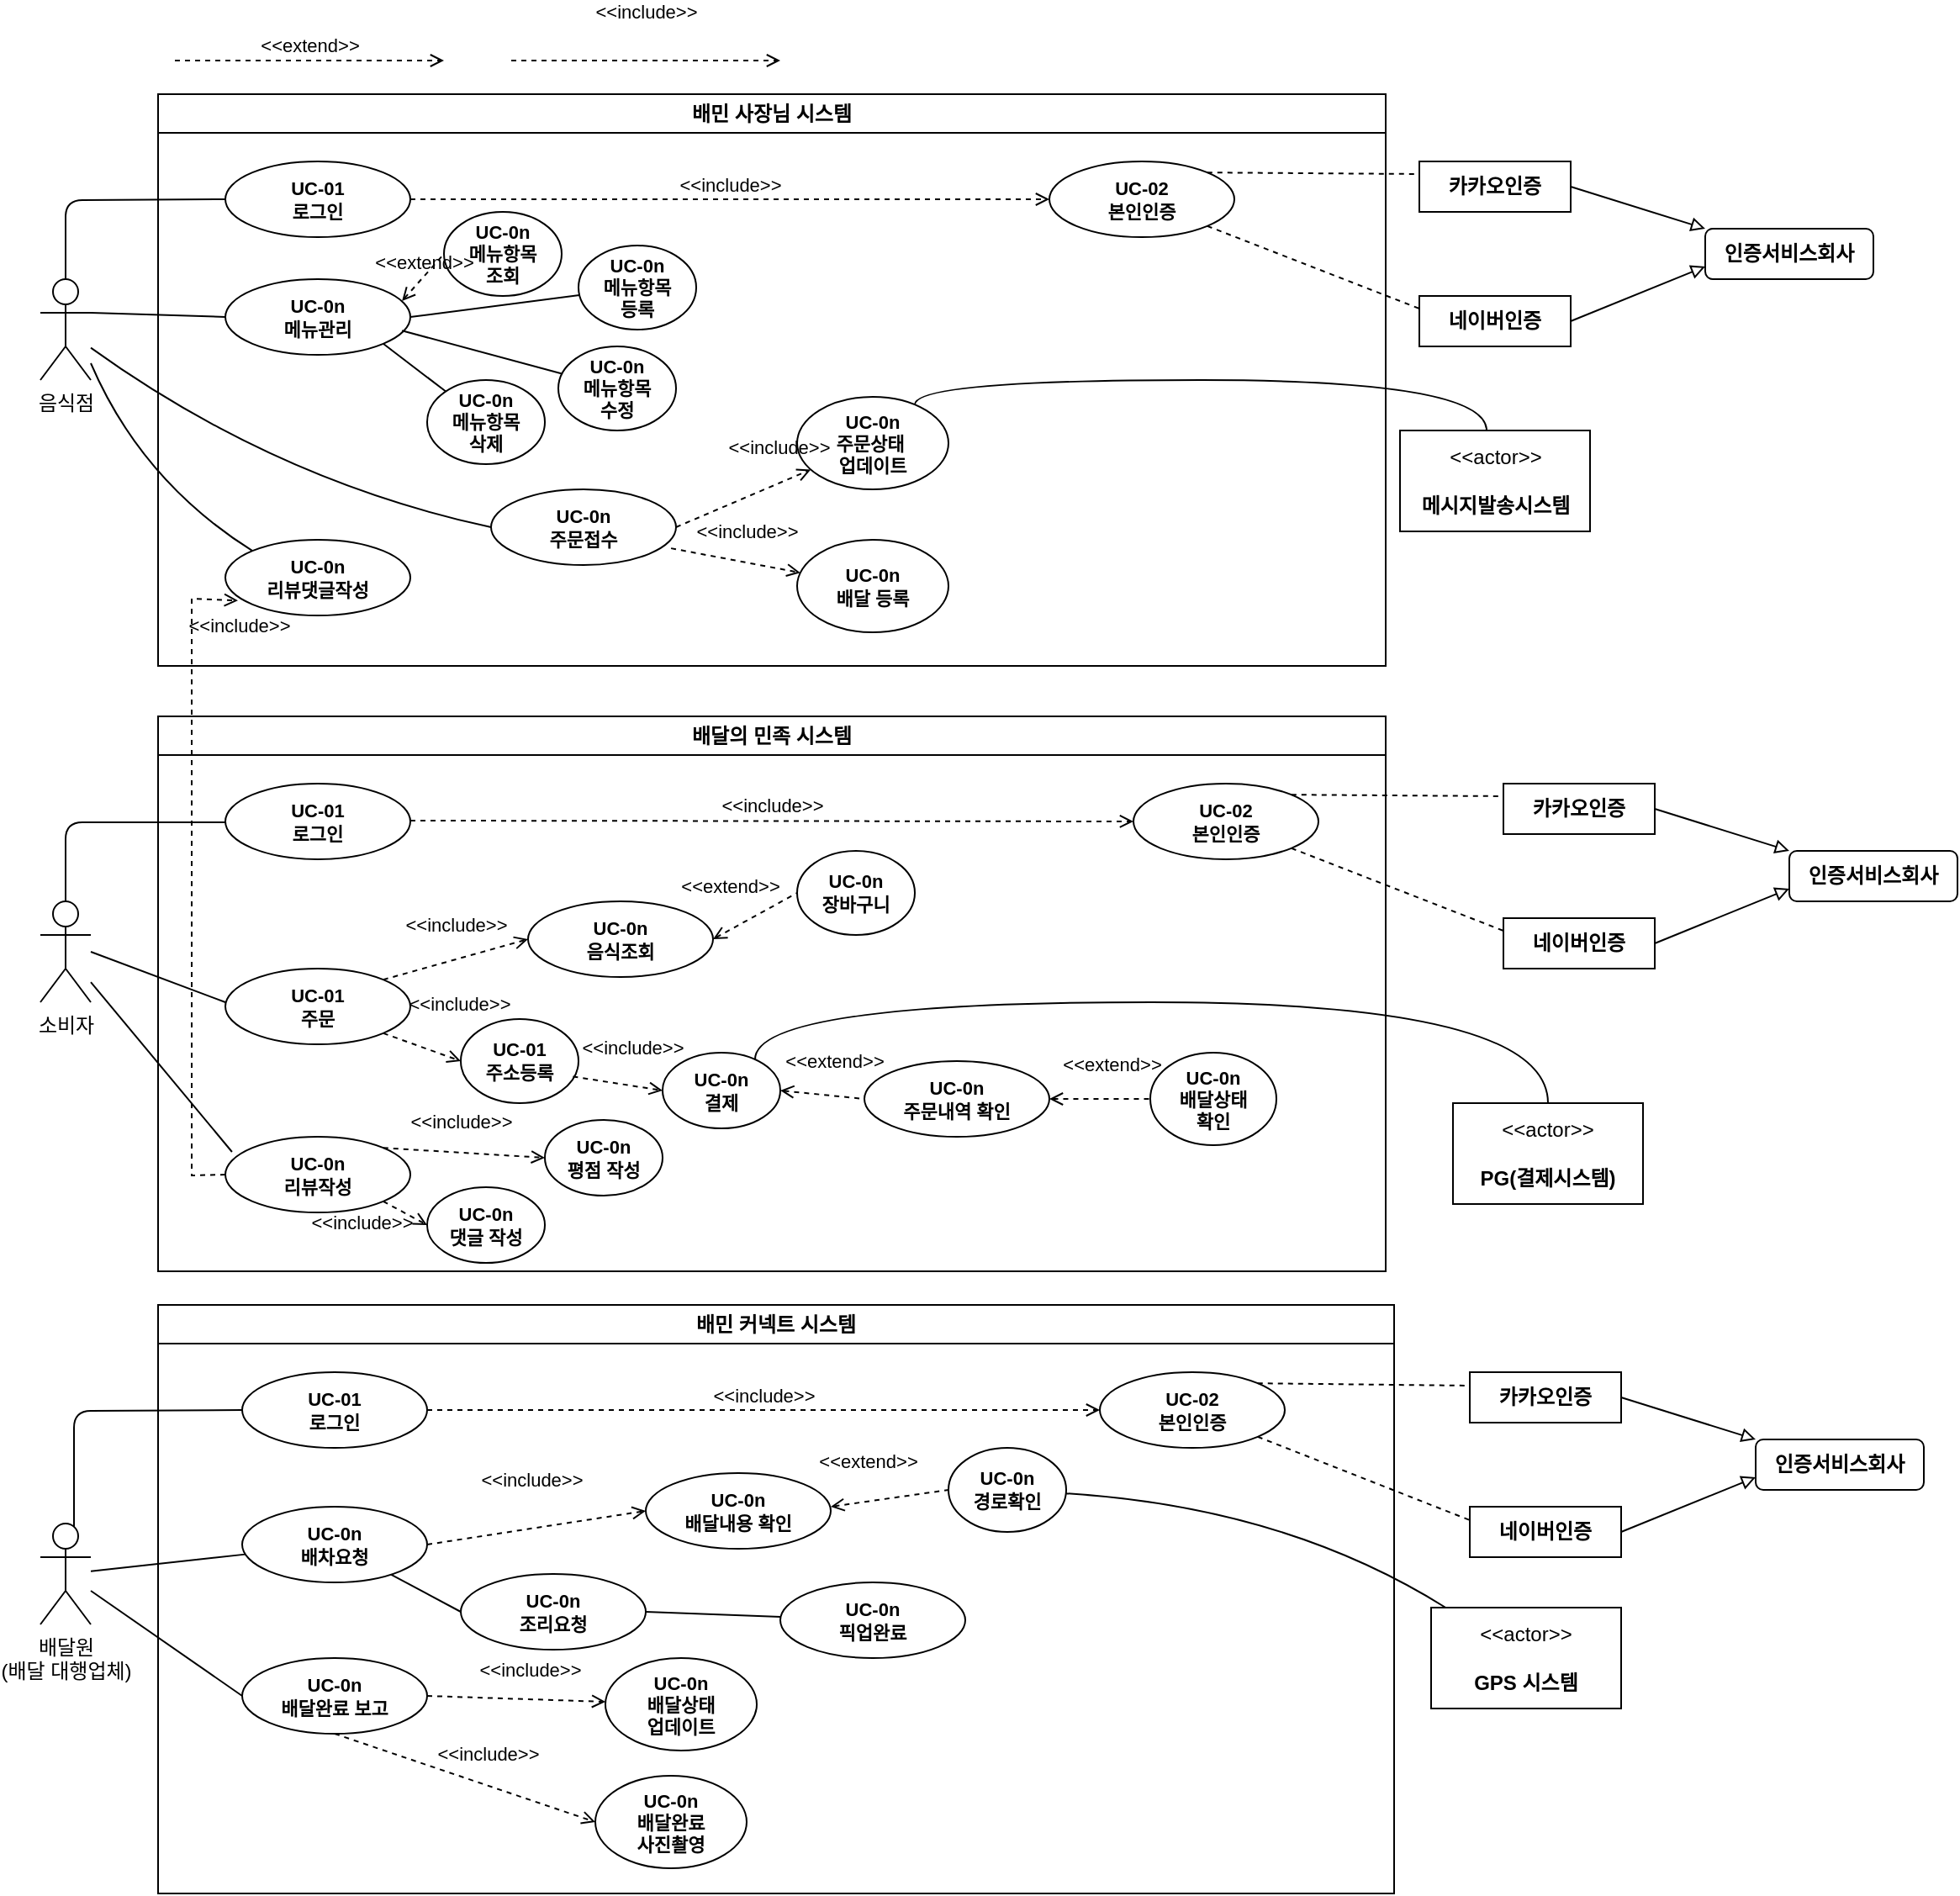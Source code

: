 <mxfile version="24.4.13" type="github">
  <diagram name="페이지-1" id="0730mNVhQJwYagWhDFm0">
    <mxGraphModel dx="838" dy="2036" grid="1" gridSize="10" guides="1" tooltips="1" connect="1" arrows="1" fold="1" page="1" pageScale="1" pageWidth="827" pageHeight="1169" math="0" shadow="0">
      <root>
        <mxCell id="0" />
        <mxCell id="1" parent="0" />
        <mxCell id="9gbs9tgWKVbymUqdHYrf-2" value="배민 사장님 시스템" style="swimlane;whiteSpace=wrap;html=1;" vertex="1" parent="1">
          <mxGeometry x="140" y="50" width="730" height="340" as="geometry" />
        </mxCell>
        <mxCell id="9gbs9tgWKVbymUqdHYrf-11" value="&lt;div&gt;UC-01&lt;/div&gt;로그인" style="ellipse;whiteSpace=wrap;html=1;fontFamily=Helvetica;fontSize=11;fontColor=default;labelBackgroundColor=default;fontStyle=1" vertex="1" parent="9gbs9tgWKVbymUqdHYrf-2">
          <mxGeometry x="40" y="40" width="110" height="45" as="geometry" />
        </mxCell>
        <mxCell id="9gbs9tgWKVbymUqdHYrf-12" value="&lt;div&gt;&lt;b&gt;UC-0n&lt;/b&gt;&lt;/div&gt;&lt;b&gt;메뉴관리&lt;/b&gt;" style="ellipse;whiteSpace=wrap;html=1;fontFamily=Helvetica;fontSize=11;fontColor=default;labelBackgroundColor=default;" vertex="1" parent="9gbs9tgWKVbymUqdHYrf-2">
          <mxGeometry x="40" y="110" width="110" height="45" as="geometry" />
        </mxCell>
        <mxCell id="9gbs9tgWKVbymUqdHYrf-14" value="&lt;div&gt;&lt;b&gt;UC-0n&lt;/b&gt;&lt;/div&gt;&lt;b&gt;주문상태&amp;nbsp;&lt;/b&gt;&lt;div&gt;&lt;b&gt;업데이트&lt;/b&gt;&lt;/div&gt;" style="ellipse;whiteSpace=wrap;html=1;fontFamily=Helvetica;fontSize=11;fontColor=default;labelBackgroundColor=default;" vertex="1" parent="9gbs9tgWKVbymUqdHYrf-2">
          <mxGeometry x="380" y="180" width="90" height="55" as="geometry" />
        </mxCell>
        <mxCell id="9gbs9tgWKVbymUqdHYrf-15" value="&lt;div&gt;&lt;b&gt;UC-02&lt;/b&gt;&lt;/div&gt;&lt;b&gt;본인인증&lt;/b&gt;" style="ellipse;whiteSpace=wrap;html=1;fontFamily=Helvetica;fontSize=11;fontColor=default;labelBackgroundColor=default;" vertex="1" parent="9gbs9tgWKVbymUqdHYrf-2">
          <mxGeometry x="530" y="40" width="110" height="45" as="geometry" />
        </mxCell>
        <mxCell id="9gbs9tgWKVbymUqdHYrf-17" value="&lt;div&gt;&lt;b&gt;UC-0n&lt;/b&gt;&lt;/div&gt;&lt;b&gt;리뷰댓글작성&lt;/b&gt;" style="ellipse;whiteSpace=wrap;html=1;fontFamily=Helvetica;fontSize=11;fontColor=default;labelBackgroundColor=default;" vertex="1" parent="9gbs9tgWKVbymUqdHYrf-2">
          <mxGeometry x="40" y="265" width="110" height="45" as="geometry" />
        </mxCell>
        <mxCell id="9gbs9tgWKVbymUqdHYrf-81" value="&amp;lt;&amp;lt;include&amp;gt;&amp;gt;" style="html=1;verticalAlign=bottom;labelBackgroundColor=none;endArrow=open;endFill=0;dashed=1;rounded=0;entryX=0;entryY=0.5;entryDx=0;entryDy=0;exitX=1;exitY=0.5;exitDx=0;exitDy=0;" edge="1" parent="9gbs9tgWKVbymUqdHYrf-2" source="9gbs9tgWKVbymUqdHYrf-11" target="9gbs9tgWKVbymUqdHYrf-15">
          <mxGeometry width="160" relative="1" as="geometry">
            <mxPoint x="240" y="55" as="sourcePoint" />
            <mxPoint x="400" y="55" as="targetPoint" />
          </mxGeometry>
        </mxCell>
        <mxCell id="9gbs9tgWKVbymUqdHYrf-84" value="&lt;div&gt;&lt;b&gt;UC-0n&lt;/b&gt;&lt;/div&gt;&lt;b&gt;메뉴항목&lt;/b&gt;&lt;div&gt;&lt;b&gt;조회&lt;/b&gt;&lt;/div&gt;" style="ellipse;whiteSpace=wrap;html=1;fontFamily=Helvetica;fontSize=11;fontColor=default;labelBackgroundColor=default;" vertex="1" parent="9gbs9tgWKVbymUqdHYrf-2">
          <mxGeometry x="170" y="70" width="70" height="50" as="geometry" />
        </mxCell>
        <mxCell id="9gbs9tgWKVbymUqdHYrf-85" value="&amp;lt;&amp;lt;extend&amp;gt;&amp;gt;" style="html=1;verticalAlign=bottom;labelBackgroundColor=none;endArrow=none;endFill=0;dashed=1;rounded=0;entryX=0;entryY=0.5;entryDx=0;entryDy=0;startArrow=open;startFill=0;exitX=0.955;exitY=0.289;exitDx=0;exitDy=0;exitPerimeter=0;" edge="1" parent="9gbs9tgWKVbymUqdHYrf-2" source="9gbs9tgWKVbymUqdHYrf-12" target="9gbs9tgWKVbymUqdHYrf-84">
          <mxGeometry width="160" relative="1" as="geometry">
            <mxPoint x="134" y="120" as="sourcePoint" />
            <mxPoint x="410" y="200" as="targetPoint" />
          </mxGeometry>
        </mxCell>
        <mxCell id="9gbs9tgWKVbymUqdHYrf-86" value="&lt;div&gt;&lt;b&gt;UC-0n&lt;/b&gt;&lt;/div&gt;&lt;b&gt;메뉴항목&lt;/b&gt;&lt;div&gt;&lt;b&gt;등록&lt;/b&gt;&lt;/div&gt;" style="ellipse;whiteSpace=wrap;html=1;fontFamily=Helvetica;fontSize=11;fontColor=default;labelBackgroundColor=default;" vertex="1" parent="9gbs9tgWKVbymUqdHYrf-2">
          <mxGeometry x="250" y="90" width="70" height="50" as="geometry" />
        </mxCell>
        <mxCell id="9gbs9tgWKVbymUqdHYrf-135" value="&lt;div&gt;&lt;b&gt;UC-0n&lt;/b&gt;&lt;/div&gt;&lt;b&gt;배달 등록&lt;/b&gt;" style="ellipse;whiteSpace=wrap;html=1;fontFamily=Helvetica;fontSize=11;fontColor=default;labelBackgroundColor=default;" vertex="1" parent="9gbs9tgWKVbymUqdHYrf-2">
          <mxGeometry x="380" y="265" width="90" height="55" as="geometry" />
        </mxCell>
        <mxCell id="9gbs9tgWKVbymUqdHYrf-136" value="&amp;lt;&amp;lt;include&amp;gt;&amp;gt;" style="html=1;verticalAlign=bottom;labelBackgroundColor=none;endArrow=open;endFill=0;dashed=1;rounded=0;exitX=0.973;exitY=0.779;exitDx=0;exitDy=0;exitPerimeter=0;" edge="1" parent="9gbs9tgWKVbymUqdHYrf-2" target="9gbs9tgWKVbymUqdHYrf-135" source="9gbs9tgWKVbymUqdHYrf-13">
          <mxGeometry x="0.14" y="9" width="160" relative="1" as="geometry">
            <mxPoint x="290.15" y="303.75" as="sourcePoint" />
            <mxPoint x="420" y="310" as="targetPoint" />
            <mxPoint as="offset" />
          </mxGeometry>
        </mxCell>
        <mxCell id="9gbs9tgWKVbymUqdHYrf-133" value="&amp;lt;&amp;lt;include&amp;gt;&amp;gt;" style="html=1;verticalAlign=bottom;labelBackgroundColor=none;endArrow=open;endFill=0;dashed=1;rounded=0;exitX=1;exitY=0.5;exitDx=0;exitDy=0;" edge="1" parent="9gbs9tgWKVbymUqdHYrf-2" source="9gbs9tgWKVbymUqdHYrf-13" target="9gbs9tgWKVbymUqdHYrf-14">
          <mxGeometry x="0.628" y="12" width="160" relative="1" as="geometry">
            <mxPoint x="260" y="255" as="sourcePoint" />
            <mxPoint x="420" y="255" as="targetPoint" />
            <mxPoint as="offset" />
          </mxGeometry>
        </mxCell>
        <mxCell id="9gbs9tgWKVbymUqdHYrf-144" style="rounded=0;orthogonalLoop=1;jettySize=auto;html=1;exitX=1;exitY=0.5;exitDx=0;exitDy=0;endArrow=none;endFill=0;curved=0;strokeWidth=1;startArrow=none;startFill=0;" edge="1" parent="9gbs9tgWKVbymUqdHYrf-2" source="9gbs9tgWKVbymUqdHYrf-12" target="9gbs9tgWKVbymUqdHYrf-86">
          <mxGeometry relative="1" as="geometry">
            <mxPoint x="410" y="116.5" as="targetPoint" />
            <mxPoint x="330" y="148.5" as="sourcePoint" />
          </mxGeometry>
        </mxCell>
        <mxCell id="9gbs9tgWKVbymUqdHYrf-147" value="&lt;div&gt;&lt;b&gt;UC-0n&lt;/b&gt;&lt;/div&gt;&lt;b&gt;메뉴항목&lt;/b&gt;&lt;div&gt;&lt;b&gt;수정&lt;/b&gt;&lt;/div&gt;" style="ellipse;whiteSpace=wrap;html=1;fontFamily=Helvetica;fontSize=11;fontColor=default;labelBackgroundColor=default;" vertex="1" parent="9gbs9tgWKVbymUqdHYrf-2">
          <mxGeometry x="238" y="150" width="70" height="50" as="geometry" />
        </mxCell>
        <mxCell id="9gbs9tgWKVbymUqdHYrf-148" style="rounded=0;orthogonalLoop=1;jettySize=auto;html=1;endArrow=none;endFill=0;curved=0;strokeWidth=1;startArrow=none;startFill=0;exitX=0.955;exitY=0.681;exitDx=0;exitDy=0;exitPerimeter=0;" edge="1" parent="9gbs9tgWKVbymUqdHYrf-2" target="9gbs9tgWKVbymUqdHYrf-147" source="9gbs9tgWKVbymUqdHYrf-12">
          <mxGeometry relative="1" as="geometry">
            <mxPoint x="360" y="146.5" as="targetPoint" />
            <mxPoint x="140" y="140" as="sourcePoint" />
          </mxGeometry>
        </mxCell>
        <mxCell id="9gbs9tgWKVbymUqdHYrf-146" style="rounded=0;orthogonalLoop=1;jettySize=auto;html=1;exitX=1;exitY=1;exitDx=0;exitDy=0;endArrow=none;endFill=0;curved=0;strokeWidth=1;startArrow=block;startFill=0;" edge="1" parent="9gbs9tgWKVbymUqdHYrf-2" source="9gbs9tgWKVbymUqdHYrf-13">
          <mxGeometry relative="1" as="geometry">
            <mxPoint x="251.834" y="260.09" as="targetPoint" />
            <mxPoint x="160" y="143" as="sourcePoint" />
          </mxGeometry>
        </mxCell>
        <mxCell id="9gbs9tgWKVbymUqdHYrf-150" value="" style="rounded=0;orthogonalLoop=1;jettySize=auto;html=1;exitX=1;exitY=1;exitDx=0;exitDy=0;endArrow=none;endFill=0;curved=0;strokeWidth=1;startArrow=none;startFill=0;" edge="1" parent="9gbs9tgWKVbymUqdHYrf-2" source="9gbs9tgWKVbymUqdHYrf-12" target="9gbs9tgWKVbymUqdHYrf-151">
          <mxGeometry relative="1" as="geometry">
            <mxPoint x="190" y="200" as="targetPoint" />
            <mxPoint x="274" y="198" as="sourcePoint" />
          </mxGeometry>
        </mxCell>
        <mxCell id="9gbs9tgWKVbymUqdHYrf-13" value="&lt;div&gt;&lt;b&gt;UC-0n&lt;/b&gt;&lt;/div&gt;&lt;b&gt;주문접수&lt;/b&gt;" style="ellipse;whiteSpace=wrap;html=1;fontFamily=Helvetica;fontSize=11;fontColor=default;labelBackgroundColor=default;" vertex="1" parent="9gbs9tgWKVbymUqdHYrf-2">
          <mxGeometry x="198" y="235" width="110" height="45" as="geometry" />
        </mxCell>
        <mxCell id="9gbs9tgWKVbymUqdHYrf-151" value="&lt;div&gt;&lt;b&gt;UC-0n&lt;/b&gt;&lt;/div&gt;&lt;b&gt;메뉴항목&lt;/b&gt;&lt;div&gt;&lt;b&gt;삭제&lt;/b&gt;&lt;/div&gt;" style="ellipse;whiteSpace=wrap;html=1;fontFamily=Helvetica;fontSize=11;fontColor=default;labelBackgroundColor=default;" vertex="1" parent="9gbs9tgWKVbymUqdHYrf-2">
          <mxGeometry x="160" y="170" width="70" height="50" as="geometry" />
        </mxCell>
        <mxCell id="9gbs9tgWKVbymUqdHYrf-3" value="소비자" style="shape=umlActor;verticalLabelPosition=bottom;verticalAlign=top;html=1;outlineConnect=0;" vertex="1" parent="1">
          <mxGeometry x="70" y="530" width="30" height="60" as="geometry" />
        </mxCell>
        <mxCell id="9gbs9tgWKVbymUqdHYrf-161" style="rounded=0;orthogonalLoop=1;jettySize=auto;html=1;endArrow=none;endFill=0;" edge="1" parent="1" source="9gbs9tgWKVbymUqdHYrf-6" target="9gbs9tgWKVbymUqdHYrf-22">
          <mxGeometry relative="1" as="geometry" />
        </mxCell>
        <mxCell id="9gbs9tgWKVbymUqdHYrf-6" value="배달원&lt;div&gt;(배달 대행업체)&lt;/div&gt;" style="shape=umlActor;verticalLabelPosition=bottom;verticalAlign=top;html=1;outlineConnect=0;" vertex="1" parent="1">
          <mxGeometry x="70" y="900" width="30" height="60" as="geometry" />
        </mxCell>
        <mxCell id="9gbs9tgWKVbymUqdHYrf-7" value="음식점" style="shape=umlActor;verticalLabelPosition=bottom;verticalAlign=top;html=1;outlineConnect=0;" vertex="1" parent="1">
          <mxGeometry x="70" y="160" width="30" height="60" as="geometry" />
        </mxCell>
        <mxCell id="9gbs9tgWKVbymUqdHYrf-10" value="&lt;b&gt;인증서비스회사&lt;/b&gt;" style="rounded=1;whiteSpace=wrap;html=1;" vertex="1" parent="1">
          <mxGeometry x="1060" y="130" width="100" height="30" as="geometry" />
        </mxCell>
        <mxCell id="9gbs9tgWKVbymUqdHYrf-46" value="&lt;b&gt;네이버인증&lt;/b&gt;" style="rounded=0;whiteSpace=wrap;html=1;" vertex="1" parent="1">
          <mxGeometry x="890" y="170" width="90" height="30" as="geometry" />
        </mxCell>
        <mxCell id="9gbs9tgWKVbymUqdHYrf-48" style="rounded=0;orthogonalLoop=1;jettySize=auto;html=1;exitX=1;exitY=0.5;exitDx=0;exitDy=0;endArrow=block;endFill=0;curved=0;strokeWidth=1;entryX=0;entryY=0;entryDx=0;entryDy=0;" edge="1" parent="1" source="9gbs9tgWKVbymUqdHYrf-28" target="9gbs9tgWKVbymUqdHYrf-10">
          <mxGeometry relative="1" as="geometry">
            <mxPoint x="1070" y="120" as="targetPoint" />
          </mxGeometry>
        </mxCell>
        <mxCell id="9gbs9tgWKVbymUqdHYrf-28" value="&lt;b&gt;카카오인증&lt;/b&gt;" style="rounded=0;whiteSpace=wrap;html=1;" vertex="1" parent="1">
          <mxGeometry x="890" y="90" width="90" height="30" as="geometry" />
        </mxCell>
        <mxCell id="9gbs9tgWKVbymUqdHYrf-49" style="rounded=0;orthogonalLoop=1;jettySize=auto;html=1;exitX=1;exitY=0.5;exitDx=0;exitDy=0;endArrow=block;endFill=0;curved=0;strokeWidth=1;entryX=0;entryY=0.75;entryDx=0;entryDy=0;" edge="1" parent="1" source="9gbs9tgWKVbymUqdHYrf-46" target="9gbs9tgWKVbymUqdHYrf-10">
          <mxGeometry relative="1" as="geometry">
            <mxPoint x="1120" y="225" as="targetPoint" />
            <mxPoint x="1010" y="200" as="sourcePoint" />
          </mxGeometry>
        </mxCell>
        <mxCell id="9gbs9tgWKVbymUqdHYrf-50" value="&amp;lt;&amp;lt;include&amp;gt;&amp;gt;" style="html=1;verticalAlign=bottom;labelBackgroundColor=none;endArrow=open;endFill=0;dashed=1;rounded=0;" edge="1" parent="1">
          <mxGeometry y="20" width="160" relative="1" as="geometry">
            <mxPoint x="350" y="30" as="sourcePoint" />
            <mxPoint x="510" y="30" as="targetPoint" />
            <mxPoint as="offset" />
          </mxGeometry>
        </mxCell>
        <mxCell id="9gbs9tgWKVbymUqdHYrf-51" value="&amp;lt;&amp;lt;extend&amp;gt;&amp;gt;" style="html=1;verticalAlign=bottom;labelBackgroundColor=none;endArrow=open;endFill=0;dashed=1;rounded=0;" edge="1" parent="1">
          <mxGeometry width="160" relative="1" as="geometry">
            <mxPoint x="150" y="30" as="sourcePoint" />
            <mxPoint x="310" y="30" as="targetPoint" />
          </mxGeometry>
        </mxCell>
        <mxCell id="9gbs9tgWKVbymUqdHYrf-53" value="" style="endArrow=none;dashed=1;html=1;rounded=0;exitX=1;exitY=0;exitDx=0;exitDy=0;entryX=0;entryY=0.25;entryDx=0;entryDy=0;" edge="1" parent="1" source="9gbs9tgWKVbymUqdHYrf-15" target="9gbs9tgWKVbymUqdHYrf-28">
          <mxGeometry width="50" height="50" relative="1" as="geometry">
            <mxPoint x="740" y="200" as="sourcePoint" />
            <mxPoint x="790" y="150" as="targetPoint" />
          </mxGeometry>
        </mxCell>
        <mxCell id="9gbs9tgWKVbymUqdHYrf-54" value="" style="endArrow=none;dashed=1;html=1;rounded=0;exitX=1;exitY=1;exitDx=0;exitDy=0;entryX=0;entryY=0.25;entryDx=0;entryDy=0;" edge="1" parent="1" source="9gbs9tgWKVbymUqdHYrf-15" target="9gbs9tgWKVbymUqdHYrf-46">
          <mxGeometry width="50" height="50" relative="1" as="geometry">
            <mxPoint x="710" y="140" as="sourcePoint" />
            <mxPoint x="916" y="146" as="targetPoint" />
          </mxGeometry>
        </mxCell>
        <mxCell id="9gbs9tgWKVbymUqdHYrf-72" value="배민 커넥트 시스템" style="swimlane;whiteSpace=wrap;html=1;" vertex="1" parent="1">
          <mxGeometry x="140" y="770" width="735" height="350" as="geometry" />
        </mxCell>
        <mxCell id="9gbs9tgWKVbymUqdHYrf-73" value="&lt;div&gt;UC-01&lt;/div&gt;로그인" style="ellipse;whiteSpace=wrap;html=1;fontFamily=Helvetica;fontSize=11;fontColor=default;labelBackgroundColor=default;fontStyle=1" vertex="1" parent="9gbs9tgWKVbymUqdHYrf-72">
          <mxGeometry x="50" y="40" width="110" height="45" as="geometry" />
        </mxCell>
        <mxCell id="9gbs9tgWKVbymUqdHYrf-24" value="&lt;div&gt;&lt;b&gt;UC-0n&lt;/b&gt;&lt;/div&gt;&lt;b&gt;배달완료 보고&lt;/b&gt;" style="ellipse;whiteSpace=wrap;html=1;fontFamily=Helvetica;fontSize=11;fontColor=default;labelBackgroundColor=default;" vertex="1" parent="9gbs9tgWKVbymUqdHYrf-72">
          <mxGeometry x="50" y="210" width="110" height="45" as="geometry" />
        </mxCell>
        <mxCell id="9gbs9tgWKVbymUqdHYrf-23" value="&lt;div&gt;&lt;b&gt;UC-0n&lt;/b&gt;&lt;/div&gt;&lt;b&gt;배달내용 확인&lt;/b&gt;" style="ellipse;whiteSpace=wrap;html=1;fontFamily=Helvetica;fontSize=11;fontColor=default;labelBackgroundColor=default;" vertex="1" parent="9gbs9tgWKVbymUqdHYrf-72">
          <mxGeometry x="290" y="100" width="110" height="45" as="geometry" />
        </mxCell>
        <mxCell id="9gbs9tgWKVbymUqdHYrf-182" style="rounded=0;orthogonalLoop=1;jettySize=auto;html=1;entryX=0;entryY=0.5;entryDx=0;entryDy=0;endArrow=none;endFill=0;" edge="1" parent="9gbs9tgWKVbymUqdHYrf-72" source="9gbs9tgWKVbymUqdHYrf-22" target="9gbs9tgWKVbymUqdHYrf-181">
          <mxGeometry relative="1" as="geometry" />
        </mxCell>
        <mxCell id="9gbs9tgWKVbymUqdHYrf-22" value="&lt;div&gt;&lt;b&gt;UC-0n&lt;/b&gt;&lt;/div&gt;&lt;b&gt;배차요청&lt;/b&gt;" style="ellipse;whiteSpace=wrap;html=1;fontFamily=Helvetica;fontSize=11;fontColor=default;labelBackgroundColor=default;" vertex="1" parent="9gbs9tgWKVbymUqdHYrf-72">
          <mxGeometry x="50" y="120" width="110" height="45" as="geometry" />
        </mxCell>
        <mxCell id="9gbs9tgWKVbymUqdHYrf-143" value="" style="endArrow=none;html=1;rounded=1;exitX=0.5;exitY=0;exitDx=0;exitDy=0;entryX=0;entryY=0.5;entryDx=0;entryDy=0;exitPerimeter=0;curved=0;endFill=0;" edge="1" parent="9gbs9tgWKVbymUqdHYrf-72" target="9gbs9tgWKVbymUqdHYrf-73">
          <mxGeometry width="50" height="50" relative="1" as="geometry">
            <mxPoint x="-50" y="132" as="sourcePoint" />
            <mxPoint x="45" y="85" as="targetPoint" />
            <Array as="points">
              <mxPoint x="-50" y="63" />
            </Array>
          </mxGeometry>
        </mxCell>
        <mxCell id="9gbs9tgWKVbymUqdHYrf-157" value="&lt;div&gt;&lt;b&gt;UC-02&lt;/b&gt;&lt;/div&gt;&lt;b&gt;본인인증&lt;/b&gt;" style="ellipse;whiteSpace=wrap;html=1;fontFamily=Helvetica;fontSize=11;fontColor=default;labelBackgroundColor=default;" vertex="1" parent="9gbs9tgWKVbymUqdHYrf-72">
          <mxGeometry x="560" y="40" width="110" height="45" as="geometry" />
        </mxCell>
        <mxCell id="9gbs9tgWKVbymUqdHYrf-158" value="" style="endArrow=none;dashed=1;html=1;rounded=0;exitX=1;exitY=0;exitDx=0;exitDy=0;entryX=0;entryY=0.25;entryDx=0;entryDy=0;" edge="1" parent="9gbs9tgWKVbymUqdHYrf-72" source="9gbs9tgWKVbymUqdHYrf-157">
          <mxGeometry width="50" height="50" relative="1" as="geometry">
            <mxPoint x="630" y="150" as="sourcePoint" />
            <mxPoint x="780" y="48" as="targetPoint" />
          </mxGeometry>
        </mxCell>
        <mxCell id="9gbs9tgWKVbymUqdHYrf-159" value="" style="endArrow=none;dashed=1;html=1;rounded=0;exitX=1;exitY=1;exitDx=0;exitDy=0;entryX=0;entryY=0.25;entryDx=0;entryDy=0;" edge="1" parent="9gbs9tgWKVbymUqdHYrf-72" source="9gbs9tgWKVbymUqdHYrf-157">
          <mxGeometry width="50" height="50" relative="1" as="geometry">
            <mxPoint x="600" y="90" as="sourcePoint" />
            <mxPoint x="780" y="128" as="targetPoint" />
          </mxGeometry>
        </mxCell>
        <mxCell id="9gbs9tgWKVbymUqdHYrf-160" value="&amp;lt;&amp;lt;include&amp;gt;&amp;gt;" style="html=1;verticalAlign=bottom;labelBackgroundColor=none;endArrow=open;endFill=0;dashed=1;rounded=0;entryX=0;entryY=0.5;entryDx=0;entryDy=0;exitX=1;exitY=0.5;exitDx=0;exitDy=0;" edge="1" parent="9gbs9tgWKVbymUqdHYrf-72" source="9gbs9tgWKVbymUqdHYrf-73" target="9gbs9tgWKVbymUqdHYrf-157">
          <mxGeometry width="160" relative="1" as="geometry">
            <mxPoint x="160" y="108.82" as="sourcePoint" />
            <mxPoint x="590" y="109.82" as="targetPoint" />
          </mxGeometry>
        </mxCell>
        <mxCell id="9gbs9tgWKVbymUqdHYrf-163" value="&amp;lt;&amp;lt;include&amp;gt;&amp;gt;" style="html=1;verticalAlign=bottom;labelBackgroundColor=none;endArrow=open;endFill=0;dashed=1;rounded=0;exitX=1;exitY=0.5;exitDx=0;exitDy=0;entryX=0;entryY=0.5;entryDx=0;entryDy=0;" edge="1" parent="9gbs9tgWKVbymUqdHYrf-72" source="9gbs9tgWKVbymUqdHYrf-22" target="9gbs9tgWKVbymUqdHYrf-23">
          <mxGeometry y="20" width="160" relative="1" as="geometry">
            <mxPoint x="200" y="184.41" as="sourcePoint" />
            <mxPoint x="360" y="184.41" as="targetPoint" />
            <mxPoint as="offset" />
          </mxGeometry>
        </mxCell>
        <mxCell id="9gbs9tgWKVbymUqdHYrf-164" value="&lt;div&gt;&lt;b&gt;UC-0n&lt;/b&gt;&lt;/div&gt;&lt;b&gt;경로확인&lt;/b&gt;" style="ellipse;whiteSpace=wrap;html=1;fontFamily=Helvetica;fontSize=11;fontColor=default;labelBackgroundColor=default;" vertex="1" parent="9gbs9tgWKVbymUqdHYrf-72">
          <mxGeometry x="470" y="85" width="70" height="50" as="geometry" />
        </mxCell>
        <mxCell id="9gbs9tgWKVbymUqdHYrf-165" value="&amp;lt;&amp;lt;extend&amp;gt;&amp;gt;" style="html=1;verticalAlign=bottom;labelBackgroundColor=none;endArrow=none;endFill=0;dashed=1;rounded=0;entryX=0;entryY=0.5;entryDx=0;entryDy=0;startArrow=open;startFill=0;exitX=1;exitY=0.5;exitDx=0;exitDy=0;" edge="1" parent="9gbs9tgWKVbymUqdHYrf-72" target="9gbs9tgWKVbymUqdHYrf-164">
          <mxGeometry x="-0.313" y="15" width="160" relative="1" as="geometry">
            <mxPoint x="400" y="120" as="sourcePoint" />
            <mxPoint x="484" y="176" as="targetPoint" />
            <mxPoint as="offset" />
          </mxGeometry>
        </mxCell>
        <mxCell id="9gbs9tgWKVbymUqdHYrf-173" value="&lt;div&gt;&lt;b&gt;UC-0n&lt;/b&gt;&lt;/div&gt;&lt;b&gt;배달상태&lt;/b&gt;&lt;div&gt;&lt;b&gt;업데이트&lt;/b&gt;&lt;/div&gt;" style="ellipse;whiteSpace=wrap;html=1;fontFamily=Helvetica;fontSize=11;fontColor=default;labelBackgroundColor=default;" vertex="1" parent="9gbs9tgWKVbymUqdHYrf-72">
          <mxGeometry x="266" y="210" width="90" height="55" as="geometry" />
        </mxCell>
        <mxCell id="9gbs9tgWKVbymUqdHYrf-174" value="&amp;lt;&amp;lt;include&amp;gt;&amp;gt;" style="html=1;verticalAlign=bottom;labelBackgroundColor=none;endArrow=open;endFill=0;dashed=1;rounded=0;exitX=1;exitY=0.5;exitDx=0;exitDy=0;" edge="1" parent="9gbs9tgWKVbymUqdHYrf-72" target="9gbs9tgWKVbymUqdHYrf-173" source="9gbs9tgWKVbymUqdHYrf-24">
          <mxGeometry x="0.14" y="9" width="160" relative="1" as="geometry">
            <mxPoint x="191" y="215" as="sourcePoint" />
            <mxPoint x="306" y="255" as="targetPoint" />
            <mxPoint as="offset" />
          </mxGeometry>
        </mxCell>
        <mxCell id="9gbs9tgWKVbymUqdHYrf-184" style="rounded=0;orthogonalLoop=1;jettySize=auto;html=1;exitX=1;exitY=0.5;exitDx=0;exitDy=0;endArrow=none;endFill=0;" edge="1" parent="9gbs9tgWKVbymUqdHYrf-72" source="9gbs9tgWKVbymUqdHYrf-181" target="9gbs9tgWKVbymUqdHYrf-183">
          <mxGeometry relative="1" as="geometry" />
        </mxCell>
        <mxCell id="9gbs9tgWKVbymUqdHYrf-181" value="&lt;div&gt;&lt;b&gt;UC-0n&lt;/b&gt;&lt;/div&gt;&lt;b&gt;조리요청&lt;/b&gt;" style="ellipse;whiteSpace=wrap;html=1;fontFamily=Helvetica;fontSize=11;fontColor=default;labelBackgroundColor=default;" vertex="1" parent="9gbs9tgWKVbymUqdHYrf-72">
          <mxGeometry x="180" y="160" width="110" height="45" as="geometry" />
        </mxCell>
        <mxCell id="9gbs9tgWKVbymUqdHYrf-183" value="&lt;div&gt;&lt;b&gt;UC-0n&lt;/b&gt;&lt;/div&gt;&lt;b&gt;픽업완료&lt;/b&gt;" style="ellipse;whiteSpace=wrap;html=1;fontFamily=Helvetica;fontSize=11;fontColor=default;labelBackgroundColor=default;" vertex="1" parent="9gbs9tgWKVbymUqdHYrf-72">
          <mxGeometry x="370" y="165" width="110" height="45" as="geometry" />
        </mxCell>
        <mxCell id="9gbs9tgWKVbymUqdHYrf-185" value="&amp;lt;&amp;lt;include&amp;gt;&amp;gt;" style="html=1;verticalAlign=bottom;labelBackgroundColor=none;endArrow=open;endFill=0;dashed=1;rounded=0;exitX=0.5;exitY=1;exitDx=0;exitDy=0;entryX=0;entryY=0.5;entryDx=0;entryDy=0;" edge="1" parent="9gbs9tgWKVbymUqdHYrf-72" source="9gbs9tgWKVbymUqdHYrf-24" target="9gbs9tgWKVbymUqdHYrf-186">
          <mxGeometry x="0.14" y="9" width="160" relative="1" as="geometry">
            <mxPoint x="105" y="270" as="sourcePoint" />
            <mxPoint x="240" y="320" as="targetPoint" />
            <mxPoint as="offset" />
          </mxGeometry>
        </mxCell>
        <mxCell id="9gbs9tgWKVbymUqdHYrf-186" value="&lt;div&gt;&lt;b&gt;UC-0n&lt;/b&gt;&lt;/div&gt;&lt;b&gt;배달완료&lt;/b&gt;&lt;div&gt;&lt;b&gt;사진촬영&lt;/b&gt;&lt;/div&gt;" style="ellipse;whiteSpace=wrap;html=1;fontFamily=Helvetica;fontSize=11;fontColor=default;labelBackgroundColor=default;" vertex="1" parent="9gbs9tgWKVbymUqdHYrf-72">
          <mxGeometry x="260" y="280" width="90" height="55" as="geometry" />
        </mxCell>
        <mxCell id="9gbs9tgWKVbymUqdHYrf-74" value="배달의 민족 시스템" style="swimlane;whiteSpace=wrap;html=1;" vertex="1" parent="1">
          <mxGeometry x="140" y="420" width="730" height="330" as="geometry" />
        </mxCell>
        <mxCell id="9gbs9tgWKVbymUqdHYrf-18" value="&lt;div&gt;&lt;b&gt;UC-0n&lt;/b&gt;&lt;/div&gt;&lt;b&gt;음식조회&lt;/b&gt;" style="ellipse;whiteSpace=wrap;html=1;fontFamily=Helvetica;fontSize=11;fontColor=default;labelBackgroundColor=default;" vertex="1" parent="9gbs9tgWKVbymUqdHYrf-74">
          <mxGeometry x="220" y="110" width="110" height="45" as="geometry" />
        </mxCell>
        <mxCell id="9gbs9tgWKVbymUqdHYrf-19" value="&lt;div&gt;&lt;b&gt;UC-0n&lt;/b&gt;&lt;/div&gt;&lt;b&gt;주문내역 확인&lt;/b&gt;" style="ellipse;whiteSpace=wrap;html=1;fontFamily=Helvetica;fontSize=11;fontColor=default;labelBackgroundColor=default;" vertex="1" parent="9gbs9tgWKVbymUqdHYrf-74">
          <mxGeometry x="420" y="205" width="110" height="45" as="geometry" />
        </mxCell>
        <mxCell id="9gbs9tgWKVbymUqdHYrf-20" value="&lt;div&gt;&lt;b&gt;UC-0n&lt;/b&gt;&lt;/div&gt;&lt;b&gt;배달상태&lt;/b&gt;&lt;div&gt;&lt;b&gt;확인&lt;/b&gt;&lt;/div&gt;" style="ellipse;whiteSpace=wrap;html=1;fontFamily=Helvetica;fontSize=11;fontColor=default;labelBackgroundColor=default;" vertex="1" parent="9gbs9tgWKVbymUqdHYrf-74">
          <mxGeometry x="590" y="200" width="75" height="55" as="geometry" />
        </mxCell>
        <mxCell id="9gbs9tgWKVbymUqdHYrf-21" value="&lt;div&gt;&lt;b&gt;UC-0n&lt;/b&gt;&lt;/div&gt;&lt;b&gt;리뷰작성&lt;/b&gt;" style="ellipse;whiteSpace=wrap;html=1;fontFamily=Helvetica;fontSize=11;fontColor=default;labelBackgroundColor=default;" vertex="1" parent="9gbs9tgWKVbymUqdHYrf-74">
          <mxGeometry x="40" y="250" width="110" height="45" as="geometry" />
        </mxCell>
        <mxCell id="9gbs9tgWKVbymUqdHYrf-90" value="&lt;div&gt;UC-01&lt;/div&gt;로그인" style="ellipse;whiteSpace=wrap;html=1;fontFamily=Helvetica;fontSize=11;fontColor=default;labelBackgroundColor=default;fontStyle=1" vertex="1" parent="9gbs9tgWKVbymUqdHYrf-74">
          <mxGeometry x="40" y="40" width="110" height="45" as="geometry" />
        </mxCell>
        <mxCell id="9gbs9tgWKVbymUqdHYrf-91" value="&amp;lt;&amp;lt;include&amp;gt;&amp;gt;" style="html=1;verticalAlign=bottom;labelBackgroundColor=none;endArrow=open;endFill=0;dashed=1;rounded=0;entryX=0;entryY=0.5;entryDx=0;entryDy=0;exitX=1;exitY=0.5;exitDx=0;exitDy=0;" edge="1" parent="9gbs9tgWKVbymUqdHYrf-74" target="9gbs9tgWKVbymUqdHYrf-92">
          <mxGeometry width="160" relative="1" as="geometry">
            <mxPoint x="150" y="62" as="sourcePoint" />
            <mxPoint x="530" y="62" as="targetPoint" />
          </mxGeometry>
        </mxCell>
        <mxCell id="9gbs9tgWKVbymUqdHYrf-103" value="&lt;div&gt;&lt;b&gt;UC-0n&lt;/b&gt;&lt;/div&gt;&lt;b&gt;장바구니&lt;/b&gt;" style="ellipse;whiteSpace=wrap;html=1;fontFamily=Helvetica;fontSize=11;fontColor=default;labelBackgroundColor=default;" vertex="1" parent="9gbs9tgWKVbymUqdHYrf-74">
          <mxGeometry x="380" y="80" width="70" height="50" as="geometry" />
        </mxCell>
        <mxCell id="9gbs9tgWKVbymUqdHYrf-105" value="&amp;lt;&amp;lt;extend&amp;gt;&amp;gt;" style="html=1;verticalAlign=bottom;labelBackgroundColor=none;endArrow=none;endFill=0;dashed=1;rounded=0;entryX=0;entryY=0.5;entryDx=0;entryDy=0;startArrow=open;startFill=0;exitX=1;exitY=0.5;exitDx=0;exitDy=0;" edge="1" parent="9gbs9tgWKVbymUqdHYrf-74" source="9gbs9tgWKVbymUqdHYrf-18" target="9gbs9tgWKVbymUqdHYrf-103">
          <mxGeometry x="-0.313" y="15" width="160" relative="1" as="geometry">
            <mxPoint x="350" y="160" as="sourcePoint" />
            <mxPoint x="414" y="189" as="targetPoint" />
            <mxPoint as="offset" />
          </mxGeometry>
        </mxCell>
        <mxCell id="9gbs9tgWKVbymUqdHYrf-109" value="&amp;lt;&amp;lt;extend&amp;gt;&amp;gt;" style="html=1;verticalAlign=bottom;labelBackgroundColor=none;endArrow=none;endFill=0;dashed=1;rounded=0;entryX=0;entryY=0.5;entryDx=0;entryDy=0;startArrow=open;startFill=0;exitX=1;exitY=0.5;exitDx=0;exitDy=0;" edge="1" parent="9gbs9tgWKVbymUqdHYrf-74" source="9gbs9tgWKVbymUqdHYrf-19" target="9gbs9tgWKVbymUqdHYrf-20">
          <mxGeometry x="0.246" y="12" width="160" relative="1" as="geometry">
            <mxPoint x="591" y="253" as="sourcePoint" />
            <mxPoint x="641" y="250" as="targetPoint" />
            <mxPoint x="-1" as="offset" />
          </mxGeometry>
        </mxCell>
        <mxCell id="9gbs9tgWKVbymUqdHYrf-110" value="&lt;div&gt;&lt;b&gt;UC-0n&lt;/b&gt;&lt;/div&gt;&lt;b&gt;결제&lt;/b&gt;" style="ellipse;whiteSpace=wrap;html=1;fontFamily=Helvetica;fontSize=11;fontColor=default;labelBackgroundColor=default;" vertex="1" parent="9gbs9tgWKVbymUqdHYrf-74">
          <mxGeometry x="300" y="200" width="70" height="45" as="geometry" />
        </mxCell>
        <mxCell id="9gbs9tgWKVbymUqdHYrf-111" value="&amp;lt;&amp;lt;include&amp;gt;&amp;gt;" style="html=1;verticalAlign=bottom;labelBackgroundColor=none;endArrow=open;endFill=0;dashed=1;rounded=0;exitX=1;exitY=0;exitDx=0;exitDy=0;entryX=0;entryY=0.5;entryDx=0;entryDy=0;" edge="1" parent="9gbs9tgWKVbymUqdHYrf-74" source="9gbs9tgWKVbymUqdHYrf-113" target="9gbs9tgWKVbymUqdHYrf-18">
          <mxGeometry x="0.064" y="11" width="160" relative="1" as="geometry">
            <mxPoint x="420" y="155" as="sourcePoint" />
            <mxPoint x="580" y="155" as="targetPoint" />
            <mxPoint as="offset" />
          </mxGeometry>
        </mxCell>
        <mxCell id="9gbs9tgWKVbymUqdHYrf-113" value="&lt;div&gt;UC-01&lt;/div&gt;&lt;div&gt;주문&lt;/div&gt;" style="ellipse;whiteSpace=wrap;html=1;fontFamily=Helvetica;fontSize=11;fontColor=default;labelBackgroundColor=default;fontStyle=1" vertex="1" parent="9gbs9tgWKVbymUqdHYrf-74">
          <mxGeometry x="40" y="150" width="110" height="45" as="geometry" />
        </mxCell>
        <mxCell id="9gbs9tgWKVbymUqdHYrf-127" value="&amp;lt;&amp;lt;include&amp;gt;&amp;gt;" style="html=1;verticalAlign=bottom;labelBackgroundColor=none;endArrow=open;endFill=0;dashed=1;rounded=0;exitX=1;exitY=1;exitDx=0;exitDy=0;entryX=0;entryY=0.5;entryDx=0;entryDy=0;" edge="1" parent="9gbs9tgWKVbymUqdHYrf-74" source="9gbs9tgWKVbymUqdHYrf-113" target="9gbs9tgWKVbymUqdHYrf-140">
          <mxGeometry x="0.658" y="24" width="160" relative="1" as="geometry">
            <mxPoint x="105" y="200" as="sourcePoint" />
            <mxPoint x="180" y="200" as="targetPoint" />
            <mxPoint x="-1" as="offset" />
          </mxGeometry>
        </mxCell>
        <mxCell id="9gbs9tgWKVbymUqdHYrf-128" value="&amp;lt;&amp;lt;extend&amp;gt;&amp;gt;" style="html=1;verticalAlign=bottom;labelBackgroundColor=none;endArrow=none;endFill=0;dashed=1;rounded=0;entryX=0;entryY=0.5;entryDx=0;entryDy=0;startArrow=open;startFill=0;exitX=1;exitY=0.5;exitDx=0;exitDy=0;" edge="1" parent="9gbs9tgWKVbymUqdHYrf-74" source="9gbs9tgWKVbymUqdHYrf-110" target="9gbs9tgWKVbymUqdHYrf-19">
          <mxGeometry x="0.246" y="12" width="160" relative="1" as="geometry">
            <mxPoint x="431" y="228" as="sourcePoint" />
            <mxPoint x="481" y="225" as="targetPoint" />
            <mxPoint x="-1" as="offset" />
          </mxGeometry>
        </mxCell>
        <mxCell id="9gbs9tgWKVbymUqdHYrf-140" value="&lt;div&gt;UC-01&lt;/div&gt;&lt;div&gt;주소등록&lt;/div&gt;" style="ellipse;whiteSpace=wrap;html=1;fontFamily=Helvetica;fontSize=11;fontColor=default;labelBackgroundColor=default;fontStyle=1" vertex="1" parent="9gbs9tgWKVbymUqdHYrf-74">
          <mxGeometry x="180" y="180" width="70" height="50" as="geometry" />
        </mxCell>
        <mxCell id="9gbs9tgWKVbymUqdHYrf-142" value="&amp;lt;&amp;lt;include&amp;gt;&amp;gt;" style="html=1;verticalAlign=bottom;labelBackgroundColor=none;endArrow=open;endFill=0;dashed=1;rounded=0;exitX=0.953;exitY=0.684;exitDx=0;exitDy=0;entryX=0;entryY=0.5;entryDx=0;entryDy=0;exitPerimeter=0;" edge="1" parent="9gbs9tgWKVbymUqdHYrf-74" source="9gbs9tgWKVbymUqdHYrf-140" target="9gbs9tgWKVbymUqdHYrf-110">
          <mxGeometry x="0.244" y="14" width="160" relative="1" as="geometry">
            <mxPoint x="144" y="198" as="sourcePoint" />
            <mxPoint x="190" y="215" as="targetPoint" />
            <mxPoint as="offset" />
          </mxGeometry>
        </mxCell>
        <mxCell id="9gbs9tgWKVbymUqdHYrf-177" value="&lt;div&gt;&lt;b&gt;UC-0n&lt;/b&gt;&lt;/div&gt;&lt;b&gt;평점 작성&lt;/b&gt;" style="ellipse;whiteSpace=wrap;html=1;fontFamily=Helvetica;fontSize=11;fontColor=default;labelBackgroundColor=default;" vertex="1" parent="9gbs9tgWKVbymUqdHYrf-74">
          <mxGeometry x="230" y="240" width="70" height="45" as="geometry" />
        </mxCell>
        <mxCell id="9gbs9tgWKVbymUqdHYrf-178" value="&amp;lt;&amp;lt;include&amp;gt;&amp;gt;" style="html=1;verticalAlign=bottom;labelBackgroundColor=none;endArrow=open;endFill=0;dashed=1;rounded=0;exitX=1;exitY=0;exitDx=0;exitDy=0;entryX=0;entryY=0.5;entryDx=0;entryDy=0;" edge="1" parent="9gbs9tgWKVbymUqdHYrf-74" target="9gbs9tgWKVbymUqdHYrf-177" source="9gbs9tgWKVbymUqdHYrf-21">
          <mxGeometry x="-0.051" y="9" width="160" relative="1" as="geometry">
            <mxPoint x="180" y="264" as="sourcePoint" />
            <mxPoint x="123" y="265" as="targetPoint" />
            <mxPoint as="offset" />
          </mxGeometry>
        </mxCell>
        <mxCell id="9gbs9tgWKVbymUqdHYrf-179" value="&lt;div&gt;&lt;b&gt;UC-0n&lt;/b&gt;&lt;/div&gt;&lt;b&gt;댓글 작성&lt;/b&gt;" style="ellipse;whiteSpace=wrap;html=1;fontFamily=Helvetica;fontSize=11;fontColor=default;labelBackgroundColor=default;" vertex="1" parent="9gbs9tgWKVbymUqdHYrf-74">
          <mxGeometry x="160.0" y="280" width="70" height="45" as="geometry" />
        </mxCell>
        <mxCell id="9gbs9tgWKVbymUqdHYrf-180" value="&amp;lt;&amp;lt;include&amp;gt;&amp;gt;" style="html=1;verticalAlign=bottom;labelBackgroundColor=none;endArrow=open;endFill=0;dashed=1;rounded=0;exitX=1;exitY=1;exitDx=0;exitDy=0;entryX=0;entryY=0.5;entryDx=0;entryDy=0;" edge="1" parent="9gbs9tgWKVbymUqdHYrf-74" target="9gbs9tgWKVbymUqdHYrf-179" source="9gbs9tgWKVbymUqdHYrf-21">
          <mxGeometry x="-1" y="-26" width="160" relative="1" as="geometry">
            <mxPoint x="109.853" y="323.486" as="sourcePoint" />
            <mxPoint x="186.15" y="270" as="targetPoint" />
            <mxPoint x="-1" y="-1" as="offset" />
          </mxGeometry>
        </mxCell>
        <mxCell id="9gbs9tgWKVbymUqdHYrf-79" value="" style="endArrow=none;html=1;rounded=0;entryX=0;entryY=0;entryDx=0;entryDy=0;endFill=0;curved=1;" edge="1" parent="1" target="9gbs9tgWKVbymUqdHYrf-17">
          <mxGeometry width="50" height="50" relative="1" as="geometry">
            <mxPoint x="100" y="210" as="sourcePoint" />
            <mxPoint x="276" y="235" as="targetPoint" />
            <Array as="points">
              <mxPoint x="130" y="280" />
            </Array>
          </mxGeometry>
        </mxCell>
        <mxCell id="9gbs9tgWKVbymUqdHYrf-80" value="" style="endArrow=none;html=1;rounded=0;entryX=0;entryY=0.5;entryDx=0;entryDy=0;endFill=0;curved=1;" edge="1" parent="1" source="9gbs9tgWKVbymUqdHYrf-7" target="9gbs9tgWKVbymUqdHYrf-13">
          <mxGeometry width="50" height="50" relative="1" as="geometry">
            <mxPoint x="260" y="200" as="sourcePoint" />
            <mxPoint x="300" y="293" as="targetPoint" />
            <Array as="points">
              <mxPoint x="210" y="280" />
            </Array>
          </mxGeometry>
        </mxCell>
        <mxCell id="9gbs9tgWKVbymUqdHYrf-77" value="" style="endArrow=none;html=1;rounded=0;exitX=1;exitY=0.333;exitDx=0;exitDy=0;entryX=0;entryY=0.5;entryDx=0;entryDy=0;exitPerimeter=0;endFill=0;" edge="1" parent="1" source="9gbs9tgWKVbymUqdHYrf-7" target="9gbs9tgWKVbymUqdHYrf-12">
          <mxGeometry width="50" height="50" relative="1" as="geometry">
            <mxPoint x="260" y="190" as="sourcePoint" />
            <mxPoint x="310" y="140" as="targetPoint" />
          </mxGeometry>
        </mxCell>
        <mxCell id="9gbs9tgWKVbymUqdHYrf-83" value="" style="endArrow=none;html=1;rounded=1;exitX=0.5;exitY=0;exitDx=0;exitDy=0;entryX=0;entryY=0.5;entryDx=0;entryDy=0;exitPerimeter=0;curved=0;endFill=0;" edge="1" parent="1" source="9gbs9tgWKVbymUqdHYrf-7" target="9gbs9tgWKVbymUqdHYrf-11">
          <mxGeometry width="50" height="50" relative="1" as="geometry">
            <mxPoint x="110" y="190" as="sourcePoint" />
            <mxPoint x="190" y="183" as="targetPoint" />
            <Array as="points">
              <mxPoint x="85" y="113" />
            </Array>
          </mxGeometry>
        </mxCell>
        <mxCell id="9gbs9tgWKVbymUqdHYrf-89" value="" style="endArrow=none;html=1;rounded=1;exitX=0.5;exitY=0;exitDx=0;exitDy=0;entryX=0;entryY=0.5;entryDx=0;entryDy=0;exitPerimeter=0;curved=0;endFill=0;" edge="1" parent="1">
          <mxGeometry width="50" height="50" relative="1" as="geometry">
            <mxPoint x="85" y="530" as="sourcePoint" />
            <mxPoint x="180" y="483" as="targetPoint" />
            <Array as="points">
              <mxPoint x="85" y="483" />
            </Array>
          </mxGeometry>
        </mxCell>
        <mxCell id="9gbs9tgWKVbymUqdHYrf-92" value="&lt;div&gt;&lt;b&gt;UC-02&lt;/b&gt;&lt;/div&gt;&lt;b&gt;본인인증&lt;/b&gt;" style="ellipse;whiteSpace=wrap;html=1;fontFamily=Helvetica;fontSize=11;fontColor=default;labelBackgroundColor=default;" vertex="1" parent="1">
          <mxGeometry x="720" y="460" width="110" height="45" as="geometry" />
        </mxCell>
        <mxCell id="9gbs9tgWKVbymUqdHYrf-93" value="&lt;b&gt;인증서비스회사&lt;/b&gt;" style="rounded=1;whiteSpace=wrap;html=1;" vertex="1" parent="1">
          <mxGeometry x="1110" y="500" width="100" height="30" as="geometry" />
        </mxCell>
        <mxCell id="9gbs9tgWKVbymUqdHYrf-94" value="&lt;b&gt;네이버인증&lt;/b&gt;" style="rounded=0;whiteSpace=wrap;html=1;" vertex="1" parent="1">
          <mxGeometry x="940" y="540" width="90" height="30" as="geometry" />
        </mxCell>
        <mxCell id="9gbs9tgWKVbymUqdHYrf-95" style="rounded=0;orthogonalLoop=1;jettySize=auto;html=1;exitX=1;exitY=0.5;exitDx=0;exitDy=0;endArrow=block;endFill=0;curved=0;strokeWidth=1;entryX=0;entryY=0;entryDx=0;entryDy=0;" edge="1" parent="1" source="9gbs9tgWKVbymUqdHYrf-96" target="9gbs9tgWKVbymUqdHYrf-93">
          <mxGeometry relative="1" as="geometry">
            <mxPoint x="1120" y="490" as="targetPoint" />
          </mxGeometry>
        </mxCell>
        <mxCell id="9gbs9tgWKVbymUqdHYrf-96" value="&lt;b&gt;카카오인증&lt;/b&gt;" style="rounded=0;whiteSpace=wrap;html=1;" vertex="1" parent="1">
          <mxGeometry x="940" y="460" width="90" height="30" as="geometry" />
        </mxCell>
        <mxCell id="9gbs9tgWKVbymUqdHYrf-97" style="rounded=0;orthogonalLoop=1;jettySize=auto;html=1;exitX=1;exitY=0.5;exitDx=0;exitDy=0;endArrow=block;endFill=0;curved=0;strokeWidth=1;entryX=0;entryY=0.75;entryDx=0;entryDy=0;" edge="1" parent="1" source="9gbs9tgWKVbymUqdHYrf-94" target="9gbs9tgWKVbymUqdHYrf-93">
          <mxGeometry relative="1" as="geometry">
            <mxPoint x="1170" y="595" as="targetPoint" />
            <mxPoint x="1060" y="570" as="sourcePoint" />
          </mxGeometry>
        </mxCell>
        <mxCell id="9gbs9tgWKVbymUqdHYrf-98" value="" style="endArrow=none;dashed=1;html=1;rounded=0;exitX=1;exitY=0;exitDx=0;exitDy=0;entryX=0;entryY=0.25;entryDx=0;entryDy=0;" edge="1" parent="1" source="9gbs9tgWKVbymUqdHYrf-92" target="9gbs9tgWKVbymUqdHYrf-96">
          <mxGeometry width="50" height="50" relative="1" as="geometry">
            <mxPoint x="790" y="570" as="sourcePoint" />
            <mxPoint x="840" y="520" as="targetPoint" />
          </mxGeometry>
        </mxCell>
        <mxCell id="9gbs9tgWKVbymUqdHYrf-99" value="" style="endArrow=none;dashed=1;html=1;rounded=0;exitX=1;exitY=1;exitDx=0;exitDy=0;entryX=0;entryY=0.25;entryDx=0;entryDy=0;" edge="1" parent="1" source="9gbs9tgWKVbymUqdHYrf-92" target="9gbs9tgWKVbymUqdHYrf-94">
          <mxGeometry width="50" height="50" relative="1" as="geometry">
            <mxPoint x="760" y="510" as="sourcePoint" />
            <mxPoint x="966" y="516" as="targetPoint" />
          </mxGeometry>
        </mxCell>
        <mxCell id="9gbs9tgWKVbymUqdHYrf-102" value="&amp;lt;&amp;lt;include&amp;gt;&amp;gt;" style="html=1;verticalAlign=bottom;labelBackgroundColor=none;endArrow=open;endFill=0;dashed=1;rounded=0;exitX=0;exitY=0.5;exitDx=0;exitDy=0;entryX=0.068;entryY=0.803;entryDx=0;entryDy=0;entryPerimeter=0;" edge="1" parent="1" source="9gbs9tgWKVbymUqdHYrf-21" target="9gbs9tgWKVbymUqdHYrf-17">
          <mxGeometry x="1" y="-24" width="160" relative="1" as="geometry">
            <mxPoint x="180" y="676.5" as="sourcePoint" />
            <mxPoint x="195.421" y="372.123" as="targetPoint" />
            <Array as="points">
              <mxPoint x="160" y="693" />
              <mxPoint x="160" y="350" />
            </Array>
            <mxPoint x="2" as="offset" />
          </mxGeometry>
        </mxCell>
        <mxCell id="9gbs9tgWKVbymUqdHYrf-130" value="" style="endArrow=none;html=1;rounded=0;endFill=0;" edge="1" parent="1">
          <mxGeometry width="50" height="50" relative="1" as="geometry">
            <mxPoint x="100" y="560" as="sourcePoint" />
            <mxPoint x="180" y="590" as="targetPoint" />
          </mxGeometry>
        </mxCell>
        <mxCell id="9gbs9tgWKVbymUqdHYrf-131" value="" style="endArrow=none;html=1;rounded=0;endFill=0;entryX=0.036;entryY=0.2;entryDx=0;entryDy=0;entryPerimeter=0;" edge="1" parent="1" source="9gbs9tgWKVbymUqdHYrf-3" target="9gbs9tgWKVbymUqdHYrf-21">
          <mxGeometry width="50" height="50" relative="1" as="geometry">
            <mxPoint x="110" y="600" as="sourcePoint" />
            <mxPoint x="190" y="600" as="targetPoint" />
          </mxGeometry>
        </mxCell>
        <mxCell id="9gbs9tgWKVbymUqdHYrf-27" value="&amp;lt;&amp;lt;actor&amp;gt;&amp;gt;&lt;br&gt;&lt;br&gt;&lt;b&gt;PG(결제시스템)&lt;/b&gt;" style="html=1;align=center;verticalAlign=middle;dashed=0;whiteSpace=wrap;" vertex="1" parent="1">
          <mxGeometry x="910" y="650" width="113" height="60" as="geometry" />
        </mxCell>
        <mxCell id="9gbs9tgWKVbymUqdHYrf-134" style="edgeStyle=orthogonalEdgeStyle;rounded=0;orthogonalLoop=1;jettySize=auto;html=1;entryX=0.5;entryY=0;entryDx=0;entryDy=0;curved=1;endArrow=none;endFill=0;" edge="1" parent="1" source="9gbs9tgWKVbymUqdHYrf-110" target="9gbs9tgWKVbymUqdHYrf-27">
          <mxGeometry relative="1" as="geometry">
            <Array as="points">
              <mxPoint x="495" y="590" />
              <mxPoint x="966" y="590" />
            </Array>
          </mxGeometry>
        </mxCell>
        <mxCell id="9gbs9tgWKVbymUqdHYrf-137" value="&amp;lt;&amp;lt;actor&amp;gt;&amp;gt;&lt;br&gt;&lt;br&gt;&lt;b&gt;메시지발송시스템&lt;/b&gt;" style="html=1;align=center;verticalAlign=middle;dashed=0;whiteSpace=wrap;" vertex="1" parent="1">
          <mxGeometry x="878.5" y="250" width="113" height="60" as="geometry" />
        </mxCell>
        <mxCell id="9gbs9tgWKVbymUqdHYrf-138" style="edgeStyle=orthogonalEdgeStyle;rounded=0;orthogonalLoop=1;jettySize=auto;html=1;curved=1;endArrow=none;endFill=0;" edge="1" parent="1" source="9gbs9tgWKVbymUqdHYrf-14">
          <mxGeometry relative="1" as="geometry">
            <mxPoint x="390" y="209.97" as="sourcePoint" />
            <mxPoint x="930" y="250" as="targetPoint" />
            <Array as="points">
              <mxPoint x="590" y="220" />
              <mxPoint x="930" y="220" />
            </Array>
          </mxGeometry>
        </mxCell>
        <mxCell id="9gbs9tgWKVbymUqdHYrf-152" value="&lt;b&gt;인증서비스회사&lt;/b&gt;" style="rounded=1;whiteSpace=wrap;html=1;" vertex="1" parent="1">
          <mxGeometry x="1090" y="850" width="100" height="30" as="geometry" />
        </mxCell>
        <mxCell id="9gbs9tgWKVbymUqdHYrf-153" value="&lt;b&gt;네이버인증&lt;/b&gt;" style="rounded=0;whiteSpace=wrap;html=1;" vertex="1" parent="1">
          <mxGeometry x="920" y="890" width="90" height="30" as="geometry" />
        </mxCell>
        <mxCell id="9gbs9tgWKVbymUqdHYrf-154" style="rounded=0;orthogonalLoop=1;jettySize=auto;html=1;exitX=1;exitY=0.5;exitDx=0;exitDy=0;endArrow=block;endFill=0;curved=0;strokeWidth=1;entryX=0;entryY=0;entryDx=0;entryDy=0;" edge="1" parent="1" source="9gbs9tgWKVbymUqdHYrf-155" target="9gbs9tgWKVbymUqdHYrf-152">
          <mxGeometry relative="1" as="geometry">
            <mxPoint x="1100" y="840" as="targetPoint" />
          </mxGeometry>
        </mxCell>
        <mxCell id="9gbs9tgWKVbymUqdHYrf-155" value="&lt;b&gt;카카오인증&lt;/b&gt;" style="rounded=0;whiteSpace=wrap;html=1;" vertex="1" parent="1">
          <mxGeometry x="920" y="810" width="90" height="30" as="geometry" />
        </mxCell>
        <mxCell id="9gbs9tgWKVbymUqdHYrf-156" style="rounded=0;orthogonalLoop=1;jettySize=auto;html=1;exitX=1;exitY=0.5;exitDx=0;exitDy=0;endArrow=block;endFill=0;curved=0;strokeWidth=1;entryX=0;entryY=0.75;entryDx=0;entryDy=0;" edge="1" parent="1" source="9gbs9tgWKVbymUqdHYrf-153" target="9gbs9tgWKVbymUqdHYrf-152">
          <mxGeometry relative="1" as="geometry">
            <mxPoint x="1150" y="945" as="targetPoint" />
            <mxPoint x="1040" y="920" as="sourcePoint" />
          </mxGeometry>
        </mxCell>
        <mxCell id="9gbs9tgWKVbymUqdHYrf-170" value="&amp;lt;&amp;lt;actor&amp;gt;&amp;gt;&lt;br&gt;&lt;br&gt;&lt;b&gt;GPS 시스템&lt;/b&gt;" style="html=1;align=center;verticalAlign=middle;dashed=0;whiteSpace=wrap;" vertex="1" parent="1">
          <mxGeometry x="897" y="950" width="113" height="60" as="geometry" />
        </mxCell>
        <mxCell id="9gbs9tgWKVbymUqdHYrf-171" style="rounded=0;orthogonalLoop=1;jettySize=auto;html=1;curved=1;endArrow=none;endFill=0;" edge="1" parent="1" source="9gbs9tgWKVbymUqdHYrf-164" target="9gbs9tgWKVbymUqdHYrf-170">
          <mxGeometry relative="1" as="geometry">
            <Array as="points">
              <mxPoint x="810" y="890" />
            </Array>
          </mxGeometry>
        </mxCell>
        <mxCell id="9gbs9tgWKVbymUqdHYrf-172" style="rounded=0;orthogonalLoop=1;jettySize=auto;html=1;endArrow=none;endFill=0;entryX=0;entryY=0.5;entryDx=0;entryDy=0;" edge="1" parent="1" target="9gbs9tgWKVbymUqdHYrf-24">
          <mxGeometry relative="1" as="geometry">
            <mxPoint x="100" y="940" as="sourcePoint" />
            <mxPoint x="202" y="928" as="targetPoint" />
          </mxGeometry>
        </mxCell>
      </root>
    </mxGraphModel>
  </diagram>
</mxfile>
